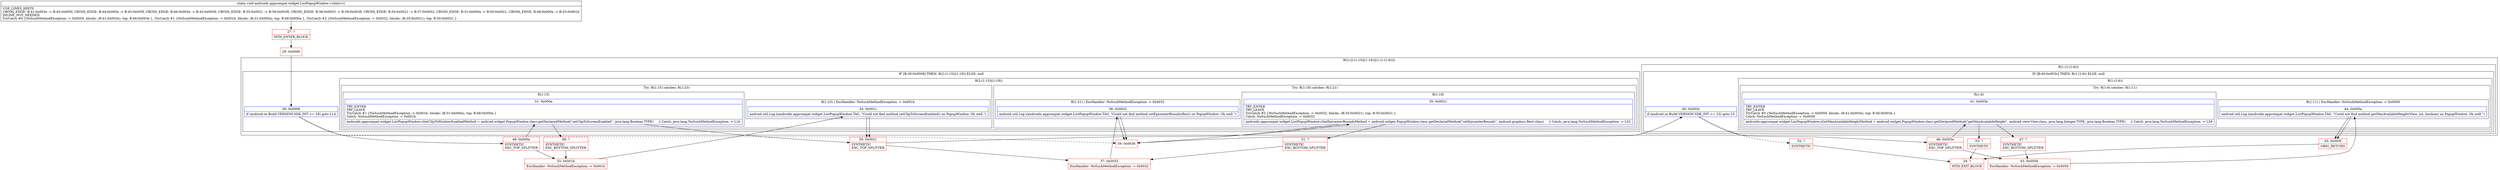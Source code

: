 digraph "CFG forandroidx.appcompat.widget.ListPopupWindow.\<clinit\>()V" {
subgraph cluster_Region_1810159855 {
label = "R(2:(2:(1:15)|(1:18))|(1:(1:(1:6))))";
node [shape=record,color=blue];
subgraph cluster_IfRegion_545389577 {
label = "IF [B:30:0x0008] THEN: R(2:(1:15)|(1:18)) ELSE: null";
node [shape=record,color=blue];
Node_30 [shape=record,label="{30\:\ 0x0008|if (android.os.Build.VERSION.SDK_INT \<= 28) goto L14\l}"];
subgraph cluster_Region_449945839 {
label = "R(2:(1:15)|(1:18))";
node [shape=record,color=blue];
subgraph cluster_TryCatchRegion_1822738664 {
label = "Try: R(1:15) catches: R(1:23)";
node [shape=record,color=blue];
subgraph cluster_Region_566908467 {
label = "R(1:15)";
node [shape=record,color=blue];
Node_31 [shape=record,label="{31\:\ 0x000a|TRY_ENTER\lTRY_LEAVE\lTryCatch #1 \{NoSuchMethodException \-\> 0x001b, blocks: (B:31:0x000a), top: B:48:0x000a \}\lCatch: NoSuchMethodException \-\> 0x001b\l|androidx.appcompat.widget.ListPopupWindow.sSetClipToWindowEnabledMethod = android.widget.PopupWindow.class.getDeclaredMethod(\"setClipToScreenEnabled\", java.lang.Boolean.TYPE)     \/\/ Catch: java.lang.NoSuchMethodException \-\> L1b\l}"];
}
subgraph cluster_Region_235182007 {
label = "R(1:23) | ExcHandler: NoSuchMethodException \-\> 0x001b\l";
node [shape=record,color=blue];
Node_34 [shape=record,label="{34\:\ 0x001c|android.util.Log.i(androidx.appcompat.widget.ListPopupWindow.TAG, \"Could not find method setClipToScreenEnabled() on PopupWindow. Oh well.\")\l}"];
}
}
subgraph cluster_TryCatchRegion_423991360 {
label = "Try: R(1:18) catches: R(1:21)";
node [shape=record,color=blue];
subgraph cluster_Region_1399644168 {
label = "R(1:18)";
node [shape=record,color=blue];
Node_35 [shape=record,label="{35\:\ 0x0021|TRY_ENTER\lTRY_LEAVE\lTryCatch #2 \{NoSuchMethodException \-\> 0x0032, blocks: (B:35:0x0021), top: B:50:0x0021 \}\lCatch: NoSuchMethodException \-\> 0x0032\l|androidx.appcompat.widget.ListPopupWindow.sSetEpicenterBoundsMethod = android.widget.PopupWindow.class.getDeclaredMethod(\"setEpicenterBounds\", android.graphics.Rect.class)     \/\/ Catch: java.lang.NoSuchMethodException \-\> L32\l}"];
}
subgraph cluster_Region_551837592 {
label = "R(1:21) | ExcHandler: NoSuchMethodException \-\> 0x0032\l";
node [shape=record,color=blue];
Node_38 [shape=record,label="{38\:\ 0x0033|android.util.Log.i(androidx.appcompat.widget.ListPopupWindow.TAG, \"Could not find method setEpicenterBounds(Rect) on PopupWindow. Oh well.\")\l}"];
}
}
}
}
subgraph cluster_Region_175627548 {
label = "R(1:(1:(1:6)))";
node [shape=record,color=blue];
subgraph cluster_IfRegion_1061540746 {
label = "IF [B:40:0x003c] THEN: R(1:(1:6)) ELSE: null";
node [shape=record,color=blue];
Node_40 [shape=record,label="{40\:\ 0x003c|if (android.os.Build.VERSION.SDK_INT \<= 23) goto L5\l}"];
subgraph cluster_Region_186456266 {
label = "R(1:(1:6))";
node [shape=record,color=blue];
subgraph cluster_TryCatchRegion_159882926 {
label = "Try: R(1:6) catches: R(1:11)";
node [shape=record,color=blue];
subgraph cluster_Region_1026305471 {
label = "R(1:6)";
node [shape=record,color=blue];
Node_41 [shape=record,label="{41\:\ 0x003e|TRY_ENTER\lTRY_LEAVE\lTryCatch #0 \{NoSuchMethodException \-\> 0x0059, blocks: (B:41:0x003e), top: B:46:0x003e \}\lCatch: NoSuchMethodException \-\> 0x0059\l|androidx.appcompat.widget.ListPopupWindow.sGetMaxAvailableHeightMethod = android.widget.PopupWindow.class.getDeclaredMethod(\"getMaxAvailableHeight\", android.view.View.class, java.lang.Integer.TYPE, java.lang.Boolean.TYPE)     \/\/ Catch: java.lang.NoSuchMethodException \-\> L59\l}"];
}
subgraph cluster_Region_753164307 {
label = "R(1:11) | ExcHandler: NoSuchMethodException \-\> 0x0059\l";
node [shape=record,color=blue];
Node_44 [shape=record,label="{44\:\ 0x005a|android.util.Log.i(androidx.appcompat.widget.ListPopupWindow.TAG, \"Could not find method getMaxAvailableHeight(View, int, boolean) on PopupWindow. Oh well.\")\l}"];
}
}
}
}
}
}
subgraph cluster_Region_235182007 {
label = "R(1:23) | ExcHandler: NoSuchMethodException \-\> 0x001b\l";
node [shape=record,color=blue];
Node_34 [shape=record,label="{34\:\ 0x001c|android.util.Log.i(androidx.appcompat.widget.ListPopupWindow.TAG, \"Could not find method setClipToScreenEnabled() on PopupWindow. Oh well.\")\l}"];
}
subgraph cluster_Region_551837592 {
label = "R(1:21) | ExcHandler: NoSuchMethodException \-\> 0x0032\l";
node [shape=record,color=blue];
Node_38 [shape=record,label="{38\:\ 0x0033|android.util.Log.i(androidx.appcompat.widget.ListPopupWindow.TAG, \"Could not find method setEpicenterBounds(Rect) on PopupWindow. Oh well.\")\l}"];
}
subgraph cluster_Region_753164307 {
label = "R(1:11) | ExcHandler: NoSuchMethodException \-\> 0x0059\l";
node [shape=record,color=blue];
Node_44 [shape=record,label="{44\:\ 0x005a|android.util.Log.i(androidx.appcompat.widget.ListPopupWindow.TAG, \"Could not find method getMaxAvailableHeight(View, int, boolean) on PopupWindow. Oh well.\")\l}"];
}
Node_27 [shape=record,color=red,label="{27\:\ ?|MTH_ENTER_BLOCK\l}"];
Node_29 [shape=record,color=red,label="{29\:\ 0x0000}"];
Node_39 [shape=record,color=red,label="{39\:\ 0x0038}"];
Node_46 [shape=record,color=red,label="{46\:\ 0x003e|SYNTHETIC\lEXC_TOP_SPLITTER\l}"];
Node_47 [shape=record,color=red,label="{47\:\ ?|SYNTHETIC\lEXC_BOTTOM_SPLITTER\l}"];
Node_53 [shape=record,color=red,label="{53\:\ ?|SYNTHETIC\l}"];
Node_28 [shape=record,color=red,label="{28\:\ ?|MTH_EXIT_BLOCK\l}"];
Node_43 [shape=record,color=red,label="{43\:\ 0x0059|ExcHandler: NoSuchMethodException \-\> 0x0059\l}"];
Node_45 [shape=record,color=red,label="{45\:\ 0x005f|ORIG_RETURN\l}"];
Node_52 [shape=record,color=red,label="{52\:\ ?|SYNTHETIC\l}"];
Node_48 [shape=record,color=red,label="{48\:\ 0x000a|SYNTHETIC\lEXC_TOP_SPLITTER\l}"];
Node_49 [shape=record,color=red,label="{49\:\ ?|SYNTHETIC\lEXC_BOTTOM_SPLITTER\l}"];
Node_50 [shape=record,color=red,label="{50\:\ 0x0021|SYNTHETIC\lEXC_TOP_SPLITTER\l}"];
Node_51 [shape=record,color=red,label="{51\:\ ?|SYNTHETIC\lEXC_BOTTOM_SPLITTER\l}"];
Node_37 [shape=record,color=red,label="{37\:\ 0x0032|ExcHandler: NoSuchMethodException \-\> 0x0032\l}"];
Node_33 [shape=record,color=red,label="{33\:\ 0x001b|ExcHandler: NoSuchMethodException \-\> 0x001b\l}"];
MethodNode[shape=record,label="{static void androidx.appcompat.widget.ListPopupWindow.\<clinit\>()  | USE_LINES_HINTS\lCROSS_EDGE: B:41:0x003e \-\> B:45:0x005f, CROSS_EDGE: B:44:0x005a \-\> B:45:0x005f, CROSS_EDGE: B:46:0x003e \-\> B:43:0x0059, CROSS_EDGE: B:35:0x0021 \-\> B:39:0x0038, CROSS_EDGE: B:38:0x0033 \-\> B:39:0x0038, CROSS_EDGE: B:50:0x0021 \-\> B:37:0x0032, CROSS_EDGE: B:31:0x000a \-\> B:50:0x0021, CROSS_EDGE: B:48:0x000a \-\> B:33:0x001b\lINLINE_NOT_NEEDED\lTryCatch #0 \{NoSuchMethodException \-\> 0x0059, blocks: (B:41:0x003e), top: B:46:0x003e \}, TryCatch #1 \{NoSuchMethodException \-\> 0x001b, blocks: (B:31:0x000a), top: B:48:0x000a \}, TryCatch #2 \{NoSuchMethodException \-\> 0x0032, blocks: (B:35:0x0021), top: B:50:0x0021 \}\l}"];
MethodNode -> Node_27;Node_30 -> Node_39[style=dashed];
Node_30 -> Node_48;
Node_31 -> Node_49;
Node_31 -> Node_50;
Node_34 -> Node_50;
Node_35 -> Node_39;
Node_35 -> Node_51;
Node_38 -> Node_39;
Node_40 -> Node_46;
Node_40 -> Node_52[style=dashed];
Node_41 -> Node_47;
Node_41 -> Node_53;
Node_44 -> Node_45;
Node_34 -> Node_50;
Node_38 -> Node_39;
Node_44 -> Node_45;
Node_27 -> Node_29;
Node_29 -> Node_30;
Node_39 -> Node_40;
Node_46 -> Node_41;
Node_46 -> Node_43;
Node_47 -> Node_43;
Node_53 -> Node_28;
Node_43 -> Node_44;
Node_45 -> Node_28;
Node_52 -> Node_28;
Node_48 -> Node_31;
Node_48 -> Node_33;
Node_49 -> Node_33;
Node_50 -> Node_35;
Node_50 -> Node_37;
Node_51 -> Node_37;
Node_37 -> Node_38;
Node_33 -> Node_34;
}

